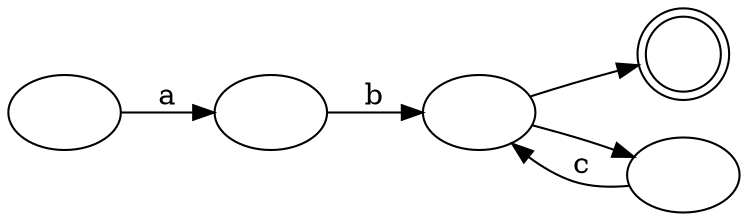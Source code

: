 digraph {
	rankdir=LR 
	{
		-1 [shape=doublecircle][label=""]
	}
	node[label=""] 6 -> 5 [label=a]
	node[label=""] 5 -> 4 [label=b]
	node[label=""] 4 -> 3 
	node[label=""] 4 -> -1 
	node[label=""] 3 -> 4 [label=c] 
}
